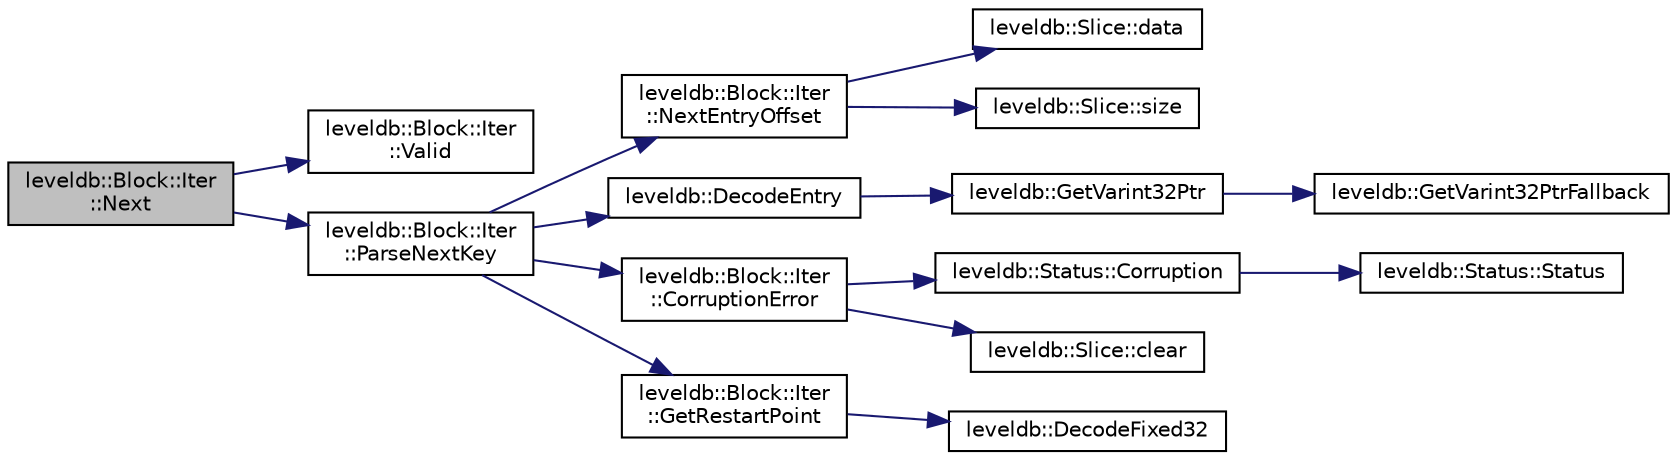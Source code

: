 digraph "leveldb::Block::Iter::Next"
{
  edge [fontname="Helvetica",fontsize="10",labelfontname="Helvetica",labelfontsize="10"];
  node [fontname="Helvetica",fontsize="10",shape=record];
  rankdir="LR";
  Node1 [label="leveldb::Block::Iter\l::Next",height=0.2,width=0.4,color="black", fillcolor="grey75", style="filled" fontcolor="black"];
  Node1 -> Node2 [color="midnightblue",fontsize="10",style="solid"];
  Node2 [label="leveldb::Block::Iter\l::Valid",height=0.2,width=0.4,color="black", fillcolor="white", style="filled",URL="$classleveldb_1_1_block_1_1_iter.html#ac4be155bfc93e1d2b90cfd670f22c1ba"];
  Node1 -> Node3 [color="midnightblue",fontsize="10",style="solid"];
  Node3 [label="leveldb::Block::Iter\l::ParseNextKey",height=0.2,width=0.4,color="black", fillcolor="white", style="filled",URL="$classleveldb_1_1_block_1_1_iter.html#abb8c89f7256e79148d942ddbc4351775"];
  Node3 -> Node4 [color="midnightblue",fontsize="10",style="solid"];
  Node4 [label="leveldb::Block::Iter\l::NextEntryOffset",height=0.2,width=0.4,color="black", fillcolor="white", style="filled",URL="$classleveldb_1_1_block_1_1_iter.html#a31bd42263cb99405a0d8fe7cc317fe16"];
  Node4 -> Node5 [color="midnightblue",fontsize="10",style="solid"];
  Node5 [label="leveldb::Slice::data",height=0.2,width=0.4,color="black", fillcolor="white", style="filled",URL="$classleveldb_1_1_slice.html#aa64861043d9deee6889461bf0593cf73"];
  Node4 -> Node6 [color="midnightblue",fontsize="10",style="solid"];
  Node6 [label="leveldb::Slice::size",height=0.2,width=0.4,color="black", fillcolor="white", style="filled",URL="$classleveldb_1_1_slice.html#a947d3173f04f8a30553e89046daf91d5"];
  Node3 -> Node7 [color="midnightblue",fontsize="10",style="solid"];
  Node7 [label="leveldb::DecodeEntry",height=0.2,width=0.4,color="black", fillcolor="white", style="filled",URL="$namespaceleveldb.html#a924f4e20853c0748f98e8f93f6a93ab9"];
  Node7 -> Node8 [color="midnightblue",fontsize="10",style="solid"];
  Node8 [label="leveldb::GetVarint32Ptr",height=0.2,width=0.4,color="black", fillcolor="white", style="filled",URL="$namespaceleveldb.html#addd01473dddfbc70ba64956fe6fac20c"];
  Node8 -> Node9 [color="midnightblue",fontsize="10",style="solid"];
  Node9 [label="leveldb::GetVarint32PtrFallback",height=0.2,width=0.4,color="black", fillcolor="white", style="filled",URL="$namespaceleveldb.html#abc68f00e57333a27e9ee4fb8d5033905"];
  Node3 -> Node10 [color="midnightblue",fontsize="10",style="solid"];
  Node10 [label="leveldb::Block::Iter\l::CorruptionError",height=0.2,width=0.4,color="black", fillcolor="white", style="filled",URL="$classleveldb_1_1_block_1_1_iter.html#ad8eff43010a2d3e0f30945ede9286521"];
  Node10 -> Node11 [color="midnightblue",fontsize="10",style="solid"];
  Node11 [label="leveldb::Status::Corruption",height=0.2,width=0.4,color="black", fillcolor="white", style="filled",URL="$classleveldb_1_1_status.html#a755b1ee5b0029cf9ea1128f1cdff5855"];
  Node11 -> Node12 [color="midnightblue",fontsize="10",style="solid"];
  Node12 [label="leveldb::Status::Status",height=0.2,width=0.4,color="black", fillcolor="white", style="filled",URL="$classleveldb_1_1_status.html#a941ec793179e81df3032a612cfe5039f"];
  Node10 -> Node13 [color="midnightblue",fontsize="10",style="solid"];
  Node13 [label="leveldb::Slice::clear",height=0.2,width=0.4,color="black", fillcolor="white", style="filled",URL="$classleveldb_1_1_slice.html#ab9b6e340e8a483a5cf713f6be17709e3"];
  Node3 -> Node14 [color="midnightblue",fontsize="10",style="solid"];
  Node14 [label="leveldb::Block::Iter\l::GetRestartPoint",height=0.2,width=0.4,color="black", fillcolor="white", style="filled",URL="$classleveldb_1_1_block_1_1_iter.html#a80e1396336c859c53790cad6c3cdd543"];
  Node14 -> Node15 [color="midnightblue",fontsize="10",style="solid"];
  Node15 [label="leveldb::DecodeFixed32",height=0.2,width=0.4,color="black", fillcolor="white", style="filled",URL="$namespaceleveldb.html#adae574304f9d1ed3e95742167cd449a9"];
}
